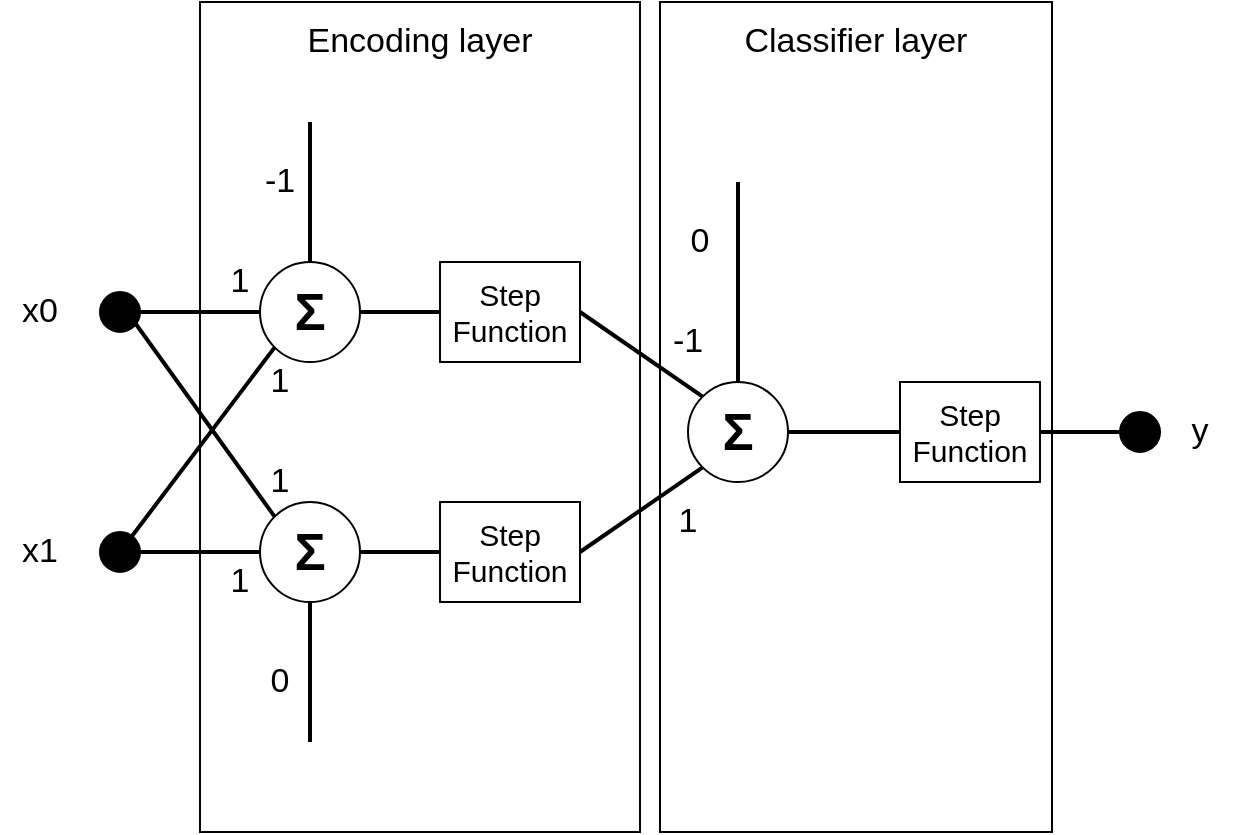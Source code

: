 <mxfile version="14.6.13" type="device"><diagram id="bERLr8YYTmGpNsvTh6HH" name="Strona-1"><mxGraphModel dx="1418" dy="835" grid="1" gridSize="10" guides="1" tooltips="1" connect="1" arrows="1" fold="1" page="1" pageScale="1" pageWidth="827" pageHeight="1169" math="0" shadow="0"><root><mxCell id="0"/><mxCell id="1" parent="0"/><mxCell id="j6noQwMn8QSuw9mbFTX0-47" value="" style="rounded=0;whiteSpace=wrap;html=1;fontSize=17;fillColor=#ffffff;" parent="1" vertex="1"><mxGeometry x="400" y="30" width="196" height="415" as="geometry"/></mxCell><mxCell id="j6noQwMn8QSuw9mbFTX0-45" value="" style="rounded=0;whiteSpace=wrap;html=1;fontSize=17;fillColor=#ffffff;" parent="1" vertex="1"><mxGeometry x="170" y="30" width="220" height="415" as="geometry"/></mxCell><mxCell id="j6noQwMn8QSuw9mbFTX0-1" value="&lt;span class=&quot;js-about-item-abstr&quot;&gt;&lt;b&gt;&lt;font style=&quot;font-size: 26px&quot;&gt;Σ&lt;/font&gt;&lt;/b&gt;&lt;/span&gt;" style="ellipse;whiteSpace=wrap;html=1;aspect=fixed;" parent="1" vertex="1"><mxGeometry x="200" y="160" width="50" height="50" as="geometry"/></mxCell><mxCell id="j6noQwMn8QSuw9mbFTX0-2" value="&lt;span class=&quot;js-about-item-abstr&quot;&gt;&lt;b&gt;&lt;font style=&quot;font-size: 26px&quot;&gt;Σ&lt;/font&gt;&lt;/b&gt;&lt;/span&gt;" style="ellipse;whiteSpace=wrap;html=1;aspect=fixed;" parent="1" vertex="1"><mxGeometry x="200" y="280" width="50" height="50" as="geometry"/></mxCell><mxCell id="j6noQwMn8QSuw9mbFTX0-5" value="" style="ellipse;whiteSpace=wrap;html=1;aspect=fixed;fillColor=#000000;" parent="1" vertex="1"><mxGeometry x="120" y="175" width="20" height="20" as="geometry"/></mxCell><mxCell id="j6noQwMn8QSuw9mbFTX0-6" value="" style="ellipse;whiteSpace=wrap;html=1;aspect=fixed;fillColor=#000000;" parent="1" vertex="1"><mxGeometry x="120" y="295" width="20" height="20" as="geometry"/></mxCell><mxCell id="j6noQwMn8QSuw9mbFTX0-7" value="" style="endArrow=none;html=1;entryX=0;entryY=1;entryDx=0;entryDy=0;strokeWidth=2;" parent="1" target="j6noQwMn8QSuw9mbFTX0-1" edge="1"><mxGeometry width="50" height="50" relative="1" as="geometry"><mxPoint x="130" y="305" as="sourcePoint"/><mxPoint x="440" y="380" as="targetPoint"/></mxGeometry></mxCell><mxCell id="j6noQwMn8QSuw9mbFTX0-8" value="" style="endArrow=none;html=1;strokeWidth=2;entryX=0;entryY=0.5;entryDx=0;entryDy=0;" parent="1" target="j6noQwMn8QSuw9mbFTX0-1" edge="1"><mxGeometry width="50" height="50" relative="1" as="geometry"><mxPoint x="130" y="185" as="sourcePoint"/><mxPoint x="220" y="80" as="targetPoint"/></mxGeometry></mxCell><mxCell id="j6noQwMn8QSuw9mbFTX0-9" value="" style="endArrow=none;html=1;strokeWidth=2;entryX=0;entryY=0.5;entryDx=0;entryDy=0;" parent="1" target="j6noQwMn8QSuw9mbFTX0-2" edge="1"><mxGeometry width="50" height="50" relative="1" as="geometry"><mxPoint x="130" y="305" as="sourcePoint"/><mxPoint x="210" y="360" as="targetPoint"/></mxGeometry></mxCell><mxCell id="j6noQwMn8QSuw9mbFTX0-10" value="" style="endArrow=none;html=1;strokeWidth=2;entryX=0;entryY=0;entryDx=0;entryDy=0;" parent="1" target="j6noQwMn8QSuw9mbFTX0-2" edge="1"><mxGeometry width="50" height="50" relative="1" as="geometry"><mxPoint x="130" y="180" as="sourcePoint"/><mxPoint x="120" y="200" as="targetPoint"/></mxGeometry></mxCell><mxCell id="j6noQwMn8QSuw9mbFTX0-12" value="" style="endArrow=none;html=1;strokeWidth=2;exitX=0.5;exitY=0;exitDx=0;exitDy=0;" parent="1" source="j6noQwMn8QSuw9mbFTX0-1" edge="1"><mxGeometry width="50" height="50" relative="1" as="geometry"><mxPoint x="390" y="430" as="sourcePoint"/><mxPoint x="225" y="90" as="targetPoint"/></mxGeometry></mxCell><mxCell id="j6noQwMn8QSuw9mbFTX0-13" value="" style="endArrow=none;html=1;strokeWidth=2;entryX=0.5;entryY=1;entryDx=0;entryDy=0;" parent="1" target="j6noQwMn8QSuw9mbFTX0-2" edge="1"><mxGeometry width="50" height="50" relative="1" as="geometry"><mxPoint x="225" y="400" as="sourcePoint"/><mxPoint x="250" y="350" as="targetPoint"/></mxGeometry></mxCell><mxCell id="j6noQwMn8QSuw9mbFTX0-14" value="&lt;font style=&quot;font-size: 15px&quot;&gt;Step Function&lt;/font&gt;" style="rounded=0;whiteSpace=wrap;html=1;" parent="1" vertex="1"><mxGeometry x="290" y="160" width="70" height="50" as="geometry"/></mxCell><mxCell id="j6noQwMn8QSuw9mbFTX0-15" value="&lt;font style=&quot;font-size: 15px&quot;&gt;Step Function&lt;/font&gt;" style="rounded=0;whiteSpace=wrap;html=1;" parent="1" vertex="1"><mxGeometry x="290" y="280" width="70" height="50" as="geometry"/></mxCell><mxCell id="j6noQwMn8QSuw9mbFTX0-16" value="" style="endArrow=none;html=1;strokeWidth=2;exitX=1;exitY=0.5;exitDx=0;exitDy=0;entryX=0;entryY=0.5;entryDx=0;entryDy=0;" parent="1" source="j6noQwMn8QSuw9mbFTX0-2" target="j6noQwMn8QSuw9mbFTX0-15" edge="1"><mxGeometry width="50" height="50" relative="1" as="geometry"><mxPoint x="290" y="430" as="sourcePoint"/><mxPoint x="340" y="380" as="targetPoint"/></mxGeometry></mxCell><mxCell id="j6noQwMn8QSuw9mbFTX0-17" value="" style="endArrow=none;html=1;strokeWidth=2;exitX=1;exitY=0.5;exitDx=0;exitDy=0;entryX=0;entryY=0.5;entryDx=0;entryDy=0;" parent="1" source="j6noQwMn8QSuw9mbFTX0-1" target="j6noQwMn8QSuw9mbFTX0-14" edge="1"><mxGeometry width="50" height="50" relative="1" as="geometry"><mxPoint x="240" y="170" as="sourcePoint"/><mxPoint x="290" y="120" as="targetPoint"/></mxGeometry></mxCell><mxCell id="j6noQwMn8QSuw9mbFTX0-18" value="&lt;span class=&quot;js-about-item-abstr&quot;&gt;&lt;b&gt;&lt;font style=&quot;font-size: 26px&quot;&gt;Σ&lt;/font&gt;&lt;/b&gt;&lt;/span&gt;" style="ellipse;whiteSpace=wrap;html=1;aspect=fixed;" parent="1" vertex="1"><mxGeometry x="414" y="220" width="50" height="50" as="geometry"/></mxCell><mxCell id="j6noQwMn8QSuw9mbFTX0-19" value="" style="endArrow=none;html=1;strokeWidth=2;exitX=1;exitY=0.5;exitDx=0;exitDy=0;entryX=0;entryY=0;entryDx=0;entryDy=0;" parent="1" source="j6noQwMn8QSuw9mbFTX0-14" target="j6noQwMn8QSuw9mbFTX0-18" edge="1"><mxGeometry width="50" height="50" relative="1" as="geometry"><mxPoint x="390" y="210" as="sourcePoint"/><mxPoint x="440" y="160" as="targetPoint"/></mxGeometry></mxCell><mxCell id="j6noQwMn8QSuw9mbFTX0-20" value="" style="endArrow=none;html=1;strokeWidth=2;exitX=1;exitY=0.5;exitDx=0;exitDy=0;entryX=0;entryY=1;entryDx=0;entryDy=0;" parent="1" source="j6noQwMn8QSuw9mbFTX0-15" target="j6noQwMn8QSuw9mbFTX0-18" edge="1"><mxGeometry width="50" height="50" relative="1" as="geometry"><mxPoint x="390" y="360" as="sourcePoint"/><mxPoint x="440" y="310" as="targetPoint"/></mxGeometry></mxCell><mxCell id="j6noQwMn8QSuw9mbFTX0-22" value="1" style="text;html=1;strokeColor=none;fillColor=none;align=center;verticalAlign=middle;whiteSpace=wrap;rounded=0;fontSize=17;fontStyle=0" parent="1" vertex="1"><mxGeometry x="170" y="160" width="40" height="20" as="geometry"/></mxCell><mxCell id="j6noQwMn8QSuw9mbFTX0-23" value="1" style="text;html=1;strokeColor=none;fillColor=none;align=center;verticalAlign=middle;whiteSpace=wrap;rounded=0;fontSize=17;fontStyle=0" parent="1" vertex="1"><mxGeometry x="190" y="210" width="40" height="20" as="geometry"/></mxCell><mxCell id="j6noQwMn8QSuw9mbFTX0-24" value="-1" style="text;html=1;strokeColor=none;fillColor=none;align=center;verticalAlign=middle;whiteSpace=wrap;rounded=0;fontSize=17;fontStyle=0" parent="1" vertex="1"><mxGeometry x="190" y="110" width="40" height="20" as="geometry"/></mxCell><mxCell id="j6noQwMn8QSuw9mbFTX0-25" value="1" style="text;html=1;strokeColor=none;fillColor=none;align=center;verticalAlign=middle;whiteSpace=wrap;rounded=0;fontSize=17;fontStyle=0" parent="1" vertex="1"><mxGeometry x="190" y="260" width="40" height="20" as="geometry"/></mxCell><mxCell id="j6noQwMn8QSuw9mbFTX0-26" value="1" style="text;html=1;strokeColor=none;fillColor=none;align=center;verticalAlign=middle;whiteSpace=wrap;rounded=0;fontSize=17;fontStyle=0" parent="1" vertex="1"><mxGeometry x="170" y="310" width="40" height="20" as="geometry"/></mxCell><mxCell id="j6noQwMn8QSuw9mbFTX0-27" value="0" style="text;html=1;strokeColor=none;fillColor=none;align=center;verticalAlign=middle;whiteSpace=wrap;rounded=0;fontSize=17;fontStyle=0" parent="1" vertex="1"><mxGeometry x="190" y="360" width="40" height="20" as="geometry"/></mxCell><mxCell id="j6noQwMn8QSuw9mbFTX0-28" value="-1" style="text;html=1;strokeColor=none;fillColor=none;align=center;verticalAlign=middle;whiteSpace=wrap;rounded=0;fontSize=17;fontStyle=0" parent="1" vertex="1"><mxGeometry x="394" y="190" width="40" height="20" as="geometry"/></mxCell><mxCell id="j6noQwMn8QSuw9mbFTX0-29" value="1" style="text;html=1;strokeColor=none;fillColor=none;align=center;verticalAlign=middle;whiteSpace=wrap;rounded=0;fontSize=17;fontStyle=0" parent="1" vertex="1"><mxGeometry x="394" y="280" width="40" height="20" as="geometry"/></mxCell><mxCell id="j6noQwMn8QSuw9mbFTX0-30" value="" style="endArrow=none;html=1;fontSize=17;strokeWidth=2;exitX=0.5;exitY=0;exitDx=0;exitDy=0;" parent="1" source="j6noQwMn8QSuw9mbFTX0-18" edge="1"><mxGeometry width="50" height="50" relative="1" as="geometry"><mxPoint x="440" y="200" as="sourcePoint"/><mxPoint x="439" y="120" as="targetPoint"/></mxGeometry></mxCell><mxCell id="j6noQwMn8QSuw9mbFTX0-31" value="0" style="text;html=1;strokeColor=none;fillColor=none;align=center;verticalAlign=middle;whiteSpace=wrap;rounded=0;fontSize=17;fontStyle=0" parent="1" vertex="1"><mxGeometry x="400" y="140" width="40" height="20" as="geometry"/></mxCell><mxCell id="j6noQwMn8QSuw9mbFTX0-32" value="&lt;font style=&quot;font-size: 15px&quot;&gt;Step Function&lt;/font&gt;" style="rounded=0;whiteSpace=wrap;html=1;" parent="1" vertex="1"><mxGeometry x="520" y="220" width="70" height="50" as="geometry"/></mxCell><mxCell id="j6noQwMn8QSuw9mbFTX0-36" value="" style="ellipse;whiteSpace=wrap;html=1;aspect=fixed;fontSize=17;fillColor=#000000;" parent="1" vertex="1"><mxGeometry x="630" y="235" width="20" height="20" as="geometry"/></mxCell><mxCell id="j6noQwMn8QSuw9mbFTX0-37" value="" style="endArrow=none;html=1;fontSize=17;strokeWidth=2;exitX=1;exitY=0.5;exitDx=0;exitDy=0;entryX=0;entryY=0.5;entryDx=0;entryDy=0;" parent="1" source="j6noQwMn8QSuw9mbFTX0-18" target="j6noQwMn8QSuw9mbFTX0-32" edge="1"><mxGeometry width="50" height="50" relative="1" as="geometry"><mxPoint x="470" y="230" as="sourcePoint"/><mxPoint x="520" y="180" as="targetPoint"/></mxGeometry></mxCell><mxCell id="j6noQwMn8QSuw9mbFTX0-38" value="" style="endArrow=none;html=1;fontSize=17;strokeWidth=2;exitX=1;exitY=0.5;exitDx=0;exitDy=0;" parent="1" source="j6noQwMn8QSuw9mbFTX0-32" edge="1"><mxGeometry width="50" height="50" relative="1" as="geometry"><mxPoint x="610" y="210" as="sourcePoint"/><mxPoint x="640" y="245" as="targetPoint"/></mxGeometry></mxCell><mxCell id="j6noQwMn8QSuw9mbFTX0-39" value="x0" style="text;html=1;strokeColor=none;fillColor=none;align=center;verticalAlign=middle;whiteSpace=wrap;rounded=0;fontSize=17;fontStyle=0" parent="1" vertex="1"><mxGeometry x="70" y="175" width="40" height="20" as="geometry"/></mxCell><mxCell id="j6noQwMn8QSuw9mbFTX0-40" value="x1" style="text;html=1;strokeColor=none;fillColor=none;align=center;verticalAlign=middle;whiteSpace=wrap;rounded=0;fontSize=17;fontStyle=0" parent="1" vertex="1"><mxGeometry x="70" y="295" width="40" height="20" as="geometry"/></mxCell><mxCell id="j6noQwMn8QSuw9mbFTX0-41" value="y" style="text;html=1;strokeColor=none;fillColor=none;align=center;verticalAlign=middle;whiteSpace=wrap;rounded=0;fontSize=17;fontStyle=0" parent="1" vertex="1"><mxGeometry x="650" y="235" width="40" height="20" as="geometry"/></mxCell><mxCell id="j6noQwMn8QSuw9mbFTX0-46" value="Encoding layer" style="text;html=1;strokeColor=none;fillColor=none;align=center;verticalAlign=middle;whiteSpace=wrap;rounded=0;fontSize=17;" parent="1" vertex="1"><mxGeometry x="182" y="40" width="196" height="20" as="geometry"/></mxCell><mxCell id="j6noQwMn8QSuw9mbFTX0-48" value="Classifier layer" style="text;html=1;strokeColor=none;fillColor=none;align=center;verticalAlign=middle;whiteSpace=wrap;rounded=0;fontSize=17;" parent="1" vertex="1"><mxGeometry x="400" y="40" width="196" height="20" as="geometry"/></mxCell></root></mxGraphModel></diagram></mxfile>